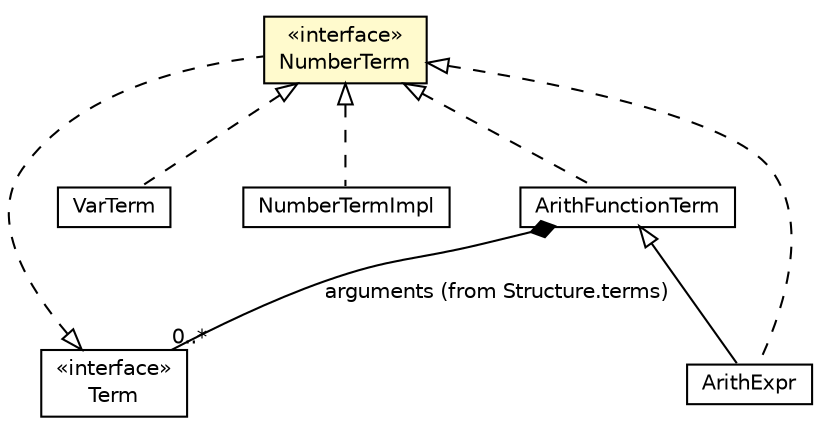#!/usr/local/bin/dot
#
# Class diagram 
# Generated by UMLGraph version R5_6_6-1-g9240c4 (http://www.umlgraph.org/)
#

digraph G {
	edge [fontname="Helvetica",fontsize=10,labelfontname="Helvetica",labelfontsize=10];
	node [fontname="Helvetica",fontsize=10,shape=plaintext];
	nodesep=0.25;
	ranksep=0.5;
	// jason.asSyntax.VarTerm
	c33881 [label=<<table title="jason.asSyntax.VarTerm" border="0" cellborder="1" cellspacing="0" cellpadding="2" port="p" href="./VarTerm.html">
		<tr><td><table border="0" cellspacing="0" cellpadding="1">
<tr><td align="center" balign="center"> VarTerm </td></tr>
		</table></td></tr>
		</table>>, URL="./VarTerm.html", fontname="Helvetica", fontcolor="black", fontsize=10.0];
	// jason.asSyntax.Term
	c33886 [label=<<table title="jason.asSyntax.Term" border="0" cellborder="1" cellspacing="0" cellpadding="2" port="p" href="./Term.html">
		<tr><td><table border="0" cellspacing="0" cellpadding="1">
<tr><td align="center" balign="center"> &#171;interface&#187; </td></tr>
<tr><td align="center" balign="center"> Term </td></tr>
		</table></td></tr>
		</table>>, URL="./Term.html", fontname="Helvetica", fontcolor="black", fontsize=10.0];
	// jason.asSyntax.NumberTermImpl
	c33903 [label=<<table title="jason.asSyntax.NumberTermImpl" border="0" cellborder="1" cellspacing="0" cellpadding="2" port="p" href="./NumberTermImpl.html">
		<tr><td><table border="0" cellspacing="0" cellpadding="1">
<tr><td align="center" balign="center"> NumberTermImpl </td></tr>
		</table></td></tr>
		</table>>, URL="./NumberTermImpl.html", fontname="Helvetica", fontcolor="black", fontsize=10.0];
	// jason.asSyntax.NumberTerm
	c33904 [label=<<table title="jason.asSyntax.NumberTerm" border="0" cellborder="1" cellspacing="0" cellpadding="2" port="p" bgcolor="lemonChiffon" href="./NumberTerm.html">
		<tr><td><table border="0" cellspacing="0" cellpadding="1">
<tr><td align="center" balign="center"> &#171;interface&#187; </td></tr>
<tr><td align="center" balign="center"> NumberTerm </td></tr>
		</table></td></tr>
		</table>>, URL="./NumberTerm.html", fontname="Helvetica", fontcolor="black", fontsize=10.0];
	// jason.asSyntax.ArithFunctionTerm
	c33919 [label=<<table title="jason.asSyntax.ArithFunctionTerm" border="0" cellborder="1" cellspacing="0" cellpadding="2" port="p" href="./ArithFunctionTerm.html">
		<tr><td><table border="0" cellspacing="0" cellpadding="1">
<tr><td align="center" balign="center"> ArithFunctionTerm </td></tr>
		</table></td></tr>
		</table>>, URL="./ArithFunctionTerm.html", fontname="Helvetica", fontcolor="black", fontsize=10.0];
	// jason.asSyntax.ArithExpr
	c33920 [label=<<table title="jason.asSyntax.ArithExpr" border="0" cellborder="1" cellspacing="0" cellpadding="2" port="p" href="./ArithExpr.html">
		<tr><td><table border="0" cellspacing="0" cellpadding="1">
<tr><td align="center" balign="center"> ArithExpr </td></tr>
		</table></td></tr>
		</table>>, URL="./ArithExpr.html", fontname="Helvetica", fontcolor="black", fontsize=10.0];
	//jason.asSyntax.VarTerm implements jason.asSyntax.NumberTerm
	c33904:p -> c33881:p [dir=back,arrowtail=empty,style=dashed];
	//jason.asSyntax.NumberTermImpl implements jason.asSyntax.NumberTerm
	c33904:p -> c33903:p [dir=back,arrowtail=empty,style=dashed];
	//jason.asSyntax.NumberTerm implements jason.asSyntax.Term
	c33886:p -> c33904:p [dir=back,arrowtail=empty,style=dashed];
	//jason.asSyntax.ArithFunctionTerm implements jason.asSyntax.NumberTerm
	c33904:p -> c33919:p [dir=back,arrowtail=empty,style=dashed];
	// jason.asSyntax.ArithFunctionTerm COMPOSED jason.asSyntax.Term
	c33919:p -> c33886:p [taillabel="", label="arguments (from Structure.terms)", headlabel="0..*", fontname="Helvetica", fontcolor="black", fontsize=10.0, color="black", arrowhead=none, arrowtail=diamond, dir=both];
	//jason.asSyntax.ArithExpr extends jason.asSyntax.ArithFunctionTerm
	c33919:p -> c33920:p [dir=back,arrowtail=empty];
	//jason.asSyntax.ArithExpr implements jason.asSyntax.NumberTerm
	c33904:p -> c33920:p [dir=back,arrowtail=empty,style=dashed];
}

